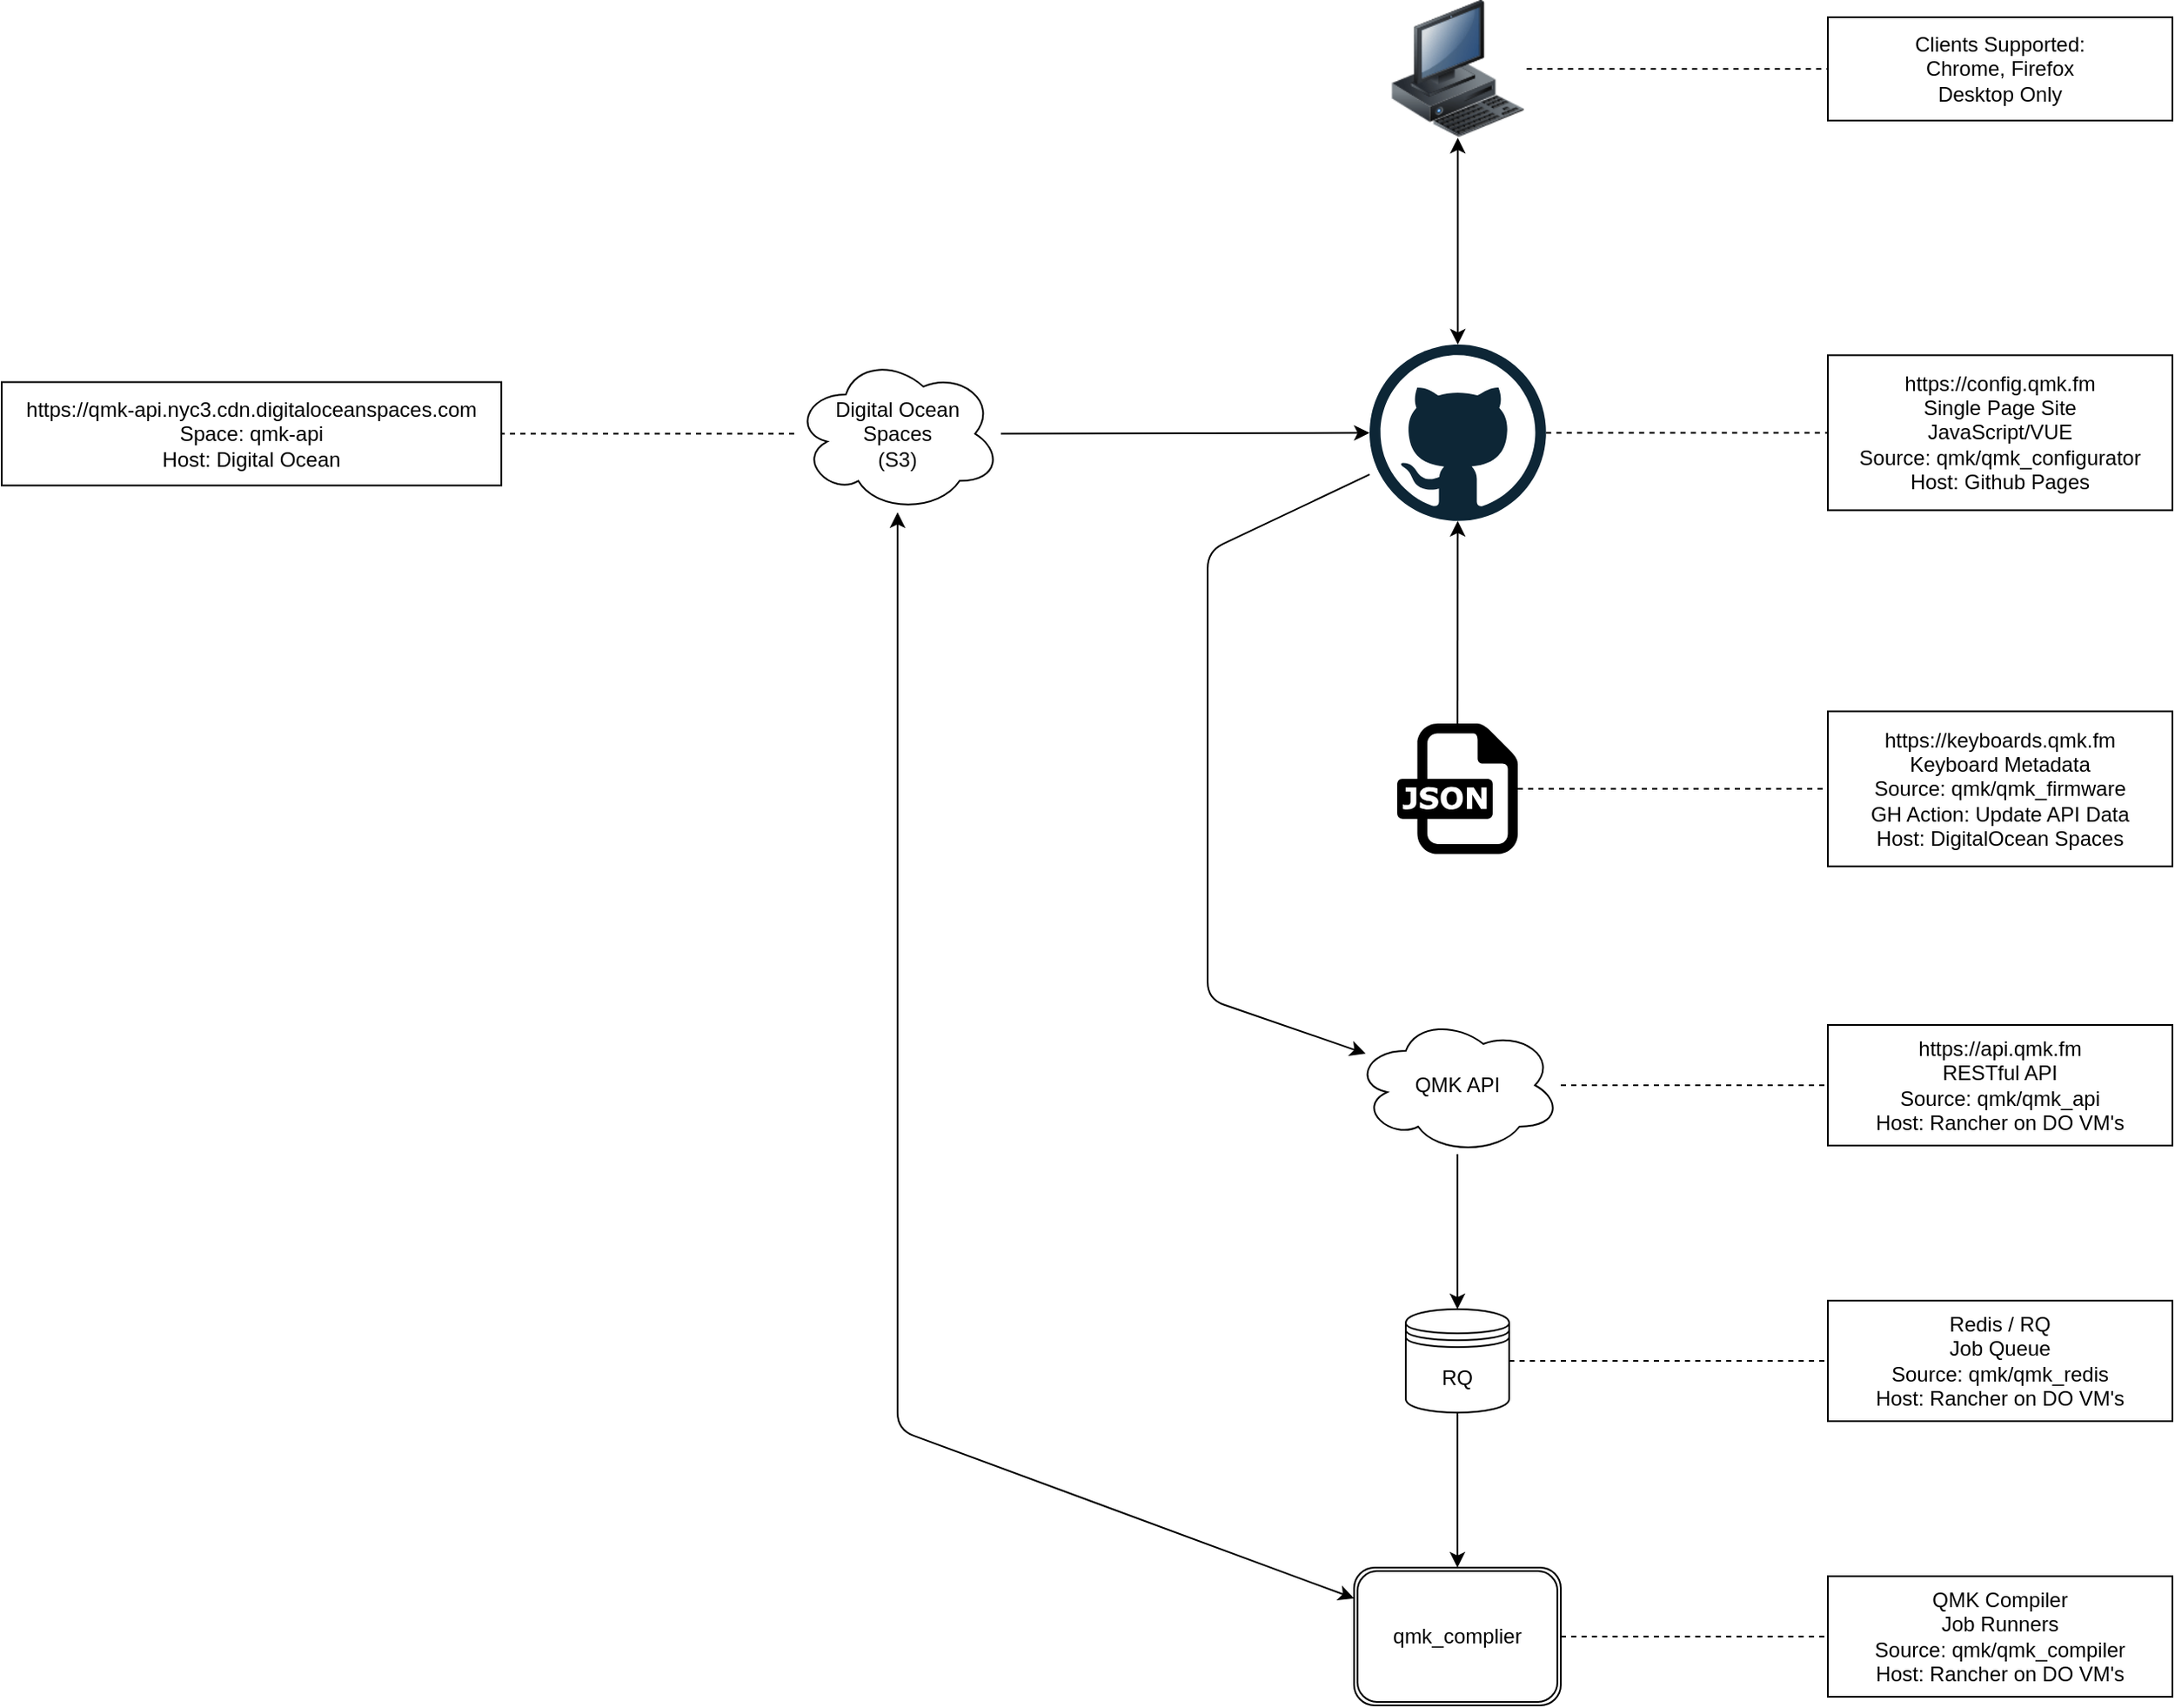 <mxfile version="14.6.13" type="device"><diagram id="NEtccoSKIy4HskWlhJpu" name="Page-1"><mxGraphModel dx="1952" dy="1025" grid="1" gridSize="10" guides="1" tooltips="1" connect="1" arrows="1" fold="1" page="1" pageScale="1" pageWidth="850" pageHeight="1100" math="0" shadow="0"><root><mxCell id="0"/><mxCell id="1" parent="0"/><mxCell id="_0c7sx31b7hkb3QLYIxp-12" value="" style="edgeStyle=orthogonalEdgeStyle;rounded=0;orthogonalLoop=1;jettySize=auto;html=1;endArrow=none;endFill=0;dashed=1;" parent="1" source="_0c7sx31b7hkb3QLYIxp-4" target="_0c7sx31b7hkb3QLYIxp-11" edge="1"><mxGeometry relative="1" as="geometry"/></mxCell><mxCell id="_0c7sx31b7hkb3QLYIxp-4" value="" style="image;html=1;image=img/lib/clip_art/computers/Workstation_128x128.png" parent="1" vertex="1"><mxGeometry x="-34.8" y="10" width="80" height="80" as="geometry"/></mxCell><mxCell id="_0c7sx31b7hkb3QLYIxp-5" value="" style="dashed=0;outlineConnect=0;html=1;align=center;labelPosition=center;verticalLabelPosition=bottom;verticalAlign=top;shape=mxgraph.weblogos.github;fontFamily=Helvetica;fontSize=12;fontColor=#000000;strokeColor=#000000;fillColor=#ffffff;gradientColor=#DFDEDE;" parent="1" vertex="1"><mxGeometry x="-46" y="210" width="102.4" height="102.4" as="geometry"/></mxCell><mxCell id="_0c7sx31b7hkb3QLYIxp-10" value="" style="endArrow=classic;html=1;entryX=0.5;entryY=1;entryDx=0;entryDy=0;startArrow=classic;startFill=1;endFill=1;" parent="1" source="_0c7sx31b7hkb3QLYIxp-5" target="_0c7sx31b7hkb3QLYIxp-4" edge="1"><mxGeometry width="50" height="50" relative="1" as="geometry"><mxPoint x="110" y="180" as="sourcePoint"/><mxPoint x="160" y="130" as="targetPoint"/></mxGeometry></mxCell><mxCell id="_0c7sx31b7hkb3QLYIxp-11" value="Clients Supported:&lt;br&gt;Chrome, Firefox&lt;br&gt;Desktop Only" style="whiteSpace=wrap;html=1;verticalAlign=middle;labelBackgroundColor=white;" parent="1" vertex="1"><mxGeometry x="220" y="20" width="200" height="60" as="geometry"/></mxCell><mxCell id="_0c7sx31b7hkb3QLYIxp-13" value="&lt;span&gt;https://config.qmk.fm&lt;/span&gt;&lt;br&gt;&lt;span&gt;Single Page Site&lt;br&gt;&lt;/span&gt;JavaScript/VUE&lt;br&gt;Source: qmk/qmk_configurator&lt;br&gt;&lt;span&gt;Host: Github Pages&lt;/span&gt;" style="rounded=0;whiteSpace=wrap;html=1;verticalAlign=middle;" parent="1" vertex="1"><mxGeometry x="220" y="216.2" width="200" height="90" as="geometry"/></mxCell><mxCell id="_0c7sx31b7hkb3QLYIxp-14" value="" style="endArrow=none;html=1;entryX=0;entryY=0.5;entryDx=0;entryDy=0;dashed=1;" parent="1" source="_0c7sx31b7hkb3QLYIxp-5" target="_0c7sx31b7hkb3QLYIxp-13" edge="1"><mxGeometry width="50" height="50" relative="1" as="geometry"><mxPoint x="290" y="580" as="sourcePoint"/><mxPoint x="340" y="530" as="targetPoint"/></mxGeometry></mxCell><mxCell id="_0c7sx31b7hkb3QLYIxp-17" value="" style="edgeStyle=orthogonalEdgeStyle;rounded=0;orthogonalLoop=1;jettySize=auto;html=1;endArrow=none;endFill=0;dashed=1;" parent="1" source="_0c7sx31b7hkb3QLYIxp-15" target="_0c7sx31b7hkb3QLYIxp-16" edge="1"><mxGeometry relative="1" as="geometry"/></mxCell><mxCell id="_0c7sx31b7hkb3QLYIxp-15" value="" style="dashed=0;outlineConnect=0;html=1;align=center;labelPosition=center;verticalLabelPosition=bottom;verticalAlign=top;shape=mxgraph.weblogos.json" parent="1" vertex="1"><mxGeometry x="-30" y="430" width="70" height="75.8" as="geometry"/></mxCell><mxCell id="_0c7sx31b7hkb3QLYIxp-16" value="https://keyboards.qmk.fm&lt;br&gt;Keyboard Metadata&lt;br&gt;Source: qmk/qmk_firmware&lt;br&gt;GH Action: Update API Data&lt;br&gt;Host: DigitalOcean Spaces" style="whiteSpace=wrap;html=1;dashed=0;verticalAlign=middle;" parent="1" vertex="1"><mxGeometry x="220" y="422.9" width="200" height="90" as="geometry"/></mxCell><mxCell id="_0c7sx31b7hkb3QLYIxp-18" value="" style="endArrow=classic;html=1;startArrow=none;startFill=0;endFill=1;" parent="1" source="_0c7sx31b7hkb3QLYIxp-15" target="_0c7sx31b7hkb3QLYIxp-5" edge="1"><mxGeometry width="50" height="50" relative="1" as="geometry"><mxPoint x="15.14" y="220" as="sourcePoint"/><mxPoint x="15" y="100" as="targetPoint"/></mxGeometry></mxCell><mxCell id="_0c7sx31b7hkb3QLYIxp-21" value="" style="edgeStyle=orthogonalEdgeStyle;rounded=0;orthogonalLoop=1;jettySize=auto;html=1;endArrow=none;endFill=0;dashed=1;" parent="1" source="_0c7sx31b7hkb3QLYIxp-19" target="_0c7sx31b7hkb3QLYIxp-20" edge="1"><mxGeometry relative="1" as="geometry"/></mxCell><mxCell id="_0c7sx31b7hkb3QLYIxp-19" value="QMK API" style="ellipse;shape=cloud;whiteSpace=wrap;html=1;" parent="1" vertex="1"><mxGeometry x="-55" y="600" width="120" height="80" as="geometry"/></mxCell><mxCell id="_0c7sx31b7hkb3QLYIxp-20" value="https://api.qmk.fm&lt;br&gt;RESTful API&lt;br&gt;Source: qmk/qmk_api&lt;br&gt;Host: Rancher on DO VM's" style="whiteSpace=wrap;html=1;verticalAlign=middle;" parent="1" vertex="1"><mxGeometry x="220" y="605" width="200" height="70" as="geometry"/></mxCell><mxCell id="_0c7sx31b7hkb3QLYIxp-25" value="" style="endArrow=classic;html=1;endFill=1;" parent="1" source="_0c7sx31b7hkb3QLYIxp-5" target="_0c7sx31b7hkb3QLYIxp-19" edge="1"><mxGeometry width="50" height="50" relative="1" as="geometry"><mxPoint x="-290" y="450" as="sourcePoint"/><mxPoint x="-340" y="500" as="targetPoint"/><Array as="points"><mxPoint x="-140" y="330"/><mxPoint x="-140" y="590"/></Array></mxGeometry></mxCell><mxCell id="_0c7sx31b7hkb3QLYIxp-29" value="" style="edgeStyle=orthogonalEdgeStyle;rounded=0;orthogonalLoop=1;jettySize=auto;html=1;endArrow=none;endFill=0;dashed=1;" parent="1" source="_0c7sx31b7hkb3QLYIxp-27" target="_0c7sx31b7hkb3QLYIxp-28" edge="1"><mxGeometry relative="1" as="geometry"/></mxCell><mxCell id="_0c7sx31b7hkb3QLYIxp-27" value="Digital Ocean&lt;br&gt;Spaces&lt;br&gt;(S3)" style="ellipse;shape=cloud;whiteSpace=wrap;html=1;" parent="1" vertex="1"><mxGeometry x="-380" y="216.2" width="120" height="91.2" as="geometry"/></mxCell><mxCell id="_0c7sx31b7hkb3QLYIxp-28" value="https://qmk-api.nyc3.cdn.digitaloceanspaces.com&lt;br&gt;Space: qmk-api&lt;br&gt;Host: Digital Ocean" style="whiteSpace=wrap;html=1;" parent="1" vertex="1"><mxGeometry x="-840" y="231.8" width="290" height="60" as="geometry"/></mxCell><mxCell id="_0c7sx31b7hkb3QLYIxp-30" value="" style="endArrow=classic;html=1;endFill=1;" parent="1" source="_0c7sx31b7hkb3QLYIxp-27" target="_0c7sx31b7hkb3QLYIxp-5" edge="1"><mxGeometry width="50" height="50" relative="1" as="geometry"><mxPoint x="-190" y="280" as="sourcePoint"/><mxPoint x="-140" y="230" as="targetPoint"/></mxGeometry></mxCell><mxCell id="_0c7sx31b7hkb3QLYIxp-33" value="" style="edgeStyle=orthogonalEdgeStyle;rounded=0;orthogonalLoop=1;jettySize=auto;html=1;endArrow=none;endFill=0;dashed=1;" parent="1" source="_0c7sx31b7hkb3QLYIxp-31" target="_0c7sx31b7hkb3QLYIxp-32" edge="1"><mxGeometry relative="1" as="geometry"/></mxCell><mxCell id="_0c7sx31b7hkb3QLYIxp-31" value="RQ" style="shape=datastore;whiteSpace=wrap;html=1;" parent="1" vertex="1"><mxGeometry x="-25" y="770" width="60" height="60" as="geometry"/></mxCell><mxCell id="_0c7sx31b7hkb3QLYIxp-32" value="Redis / RQ&lt;br&gt;Job Queue&lt;br&gt;Source: qmk/qmk_redis&lt;br&gt;Host: Rancher on DO VM's" style="whiteSpace=wrap;html=1;" parent="1" vertex="1"><mxGeometry x="220" y="765" width="200" height="70" as="geometry"/></mxCell><mxCell id="_0c7sx31b7hkb3QLYIxp-34" value="" style="endArrow=classic;html=1;endFill=1;" parent="1" source="_0c7sx31b7hkb3QLYIxp-19" target="_0c7sx31b7hkb3QLYIxp-31" edge="1"><mxGeometry width="50" height="50" relative="1" as="geometry"><mxPoint y="700" as="sourcePoint"/><mxPoint x="-50" y="750" as="targetPoint"/></mxGeometry></mxCell><mxCell id="_0c7sx31b7hkb3QLYIxp-37" value="qmk_complier" style="shape=ext;double=1;rounded=1;whiteSpace=wrap;html=1;" parent="1" vertex="1"><mxGeometry x="-55" y="920" width="120" height="80" as="geometry"/></mxCell><mxCell id="_0c7sx31b7hkb3QLYIxp-40" value="QMK Compiler&lt;br&gt;Job Runners&lt;br&gt;Source: qmk/qmk_compiler&lt;br&gt;Host: Rancher on DO VM's" style="whiteSpace=wrap;html=1;" parent="1" vertex="1"><mxGeometry x="220" y="925" width="200" height="70" as="geometry"/></mxCell><mxCell id="_0c7sx31b7hkb3QLYIxp-41" value="" style="endArrow=classic;html=1;endFill=1;" parent="1" source="_0c7sx31b7hkb3QLYIxp-31" target="_0c7sx31b7hkb3QLYIxp-37" edge="1"><mxGeometry width="50" height="50" relative="1" as="geometry"><mxPoint x="4" y="830" as="sourcePoint"/><mxPoint x="4" y="920" as="targetPoint"/></mxGeometry></mxCell><mxCell id="_0c7sx31b7hkb3QLYIxp-42" value="" style="endArrow=classic;html=1;startArrow=classic;startFill=1;endFill=1;" parent="1" source="_0c7sx31b7hkb3QLYIxp-37" target="_0c7sx31b7hkb3QLYIxp-27" edge="1"><mxGeometry width="50" height="50" relative="1" as="geometry"><mxPoint x="-400" y="860" as="sourcePoint"/><mxPoint x="-350" y="810" as="targetPoint"/><Array as="points"><mxPoint x="-320" y="840"/></Array></mxGeometry></mxCell><mxCell id="_0c7sx31b7hkb3QLYIxp-43" value="" style="edgeStyle=orthogonalEdgeStyle;rounded=0;orthogonalLoop=1;jettySize=auto;html=1;endArrow=none;endFill=0;dashed=1;" parent="1" source="_0c7sx31b7hkb3QLYIxp-37" target="_0c7sx31b7hkb3QLYIxp-40" edge="1"><mxGeometry relative="1" as="geometry"><mxPoint x="45" y="810" as="sourcePoint"/><mxPoint x="230" y="810" as="targetPoint"/></mxGeometry></mxCell></root></mxGraphModel></diagram></mxfile>

